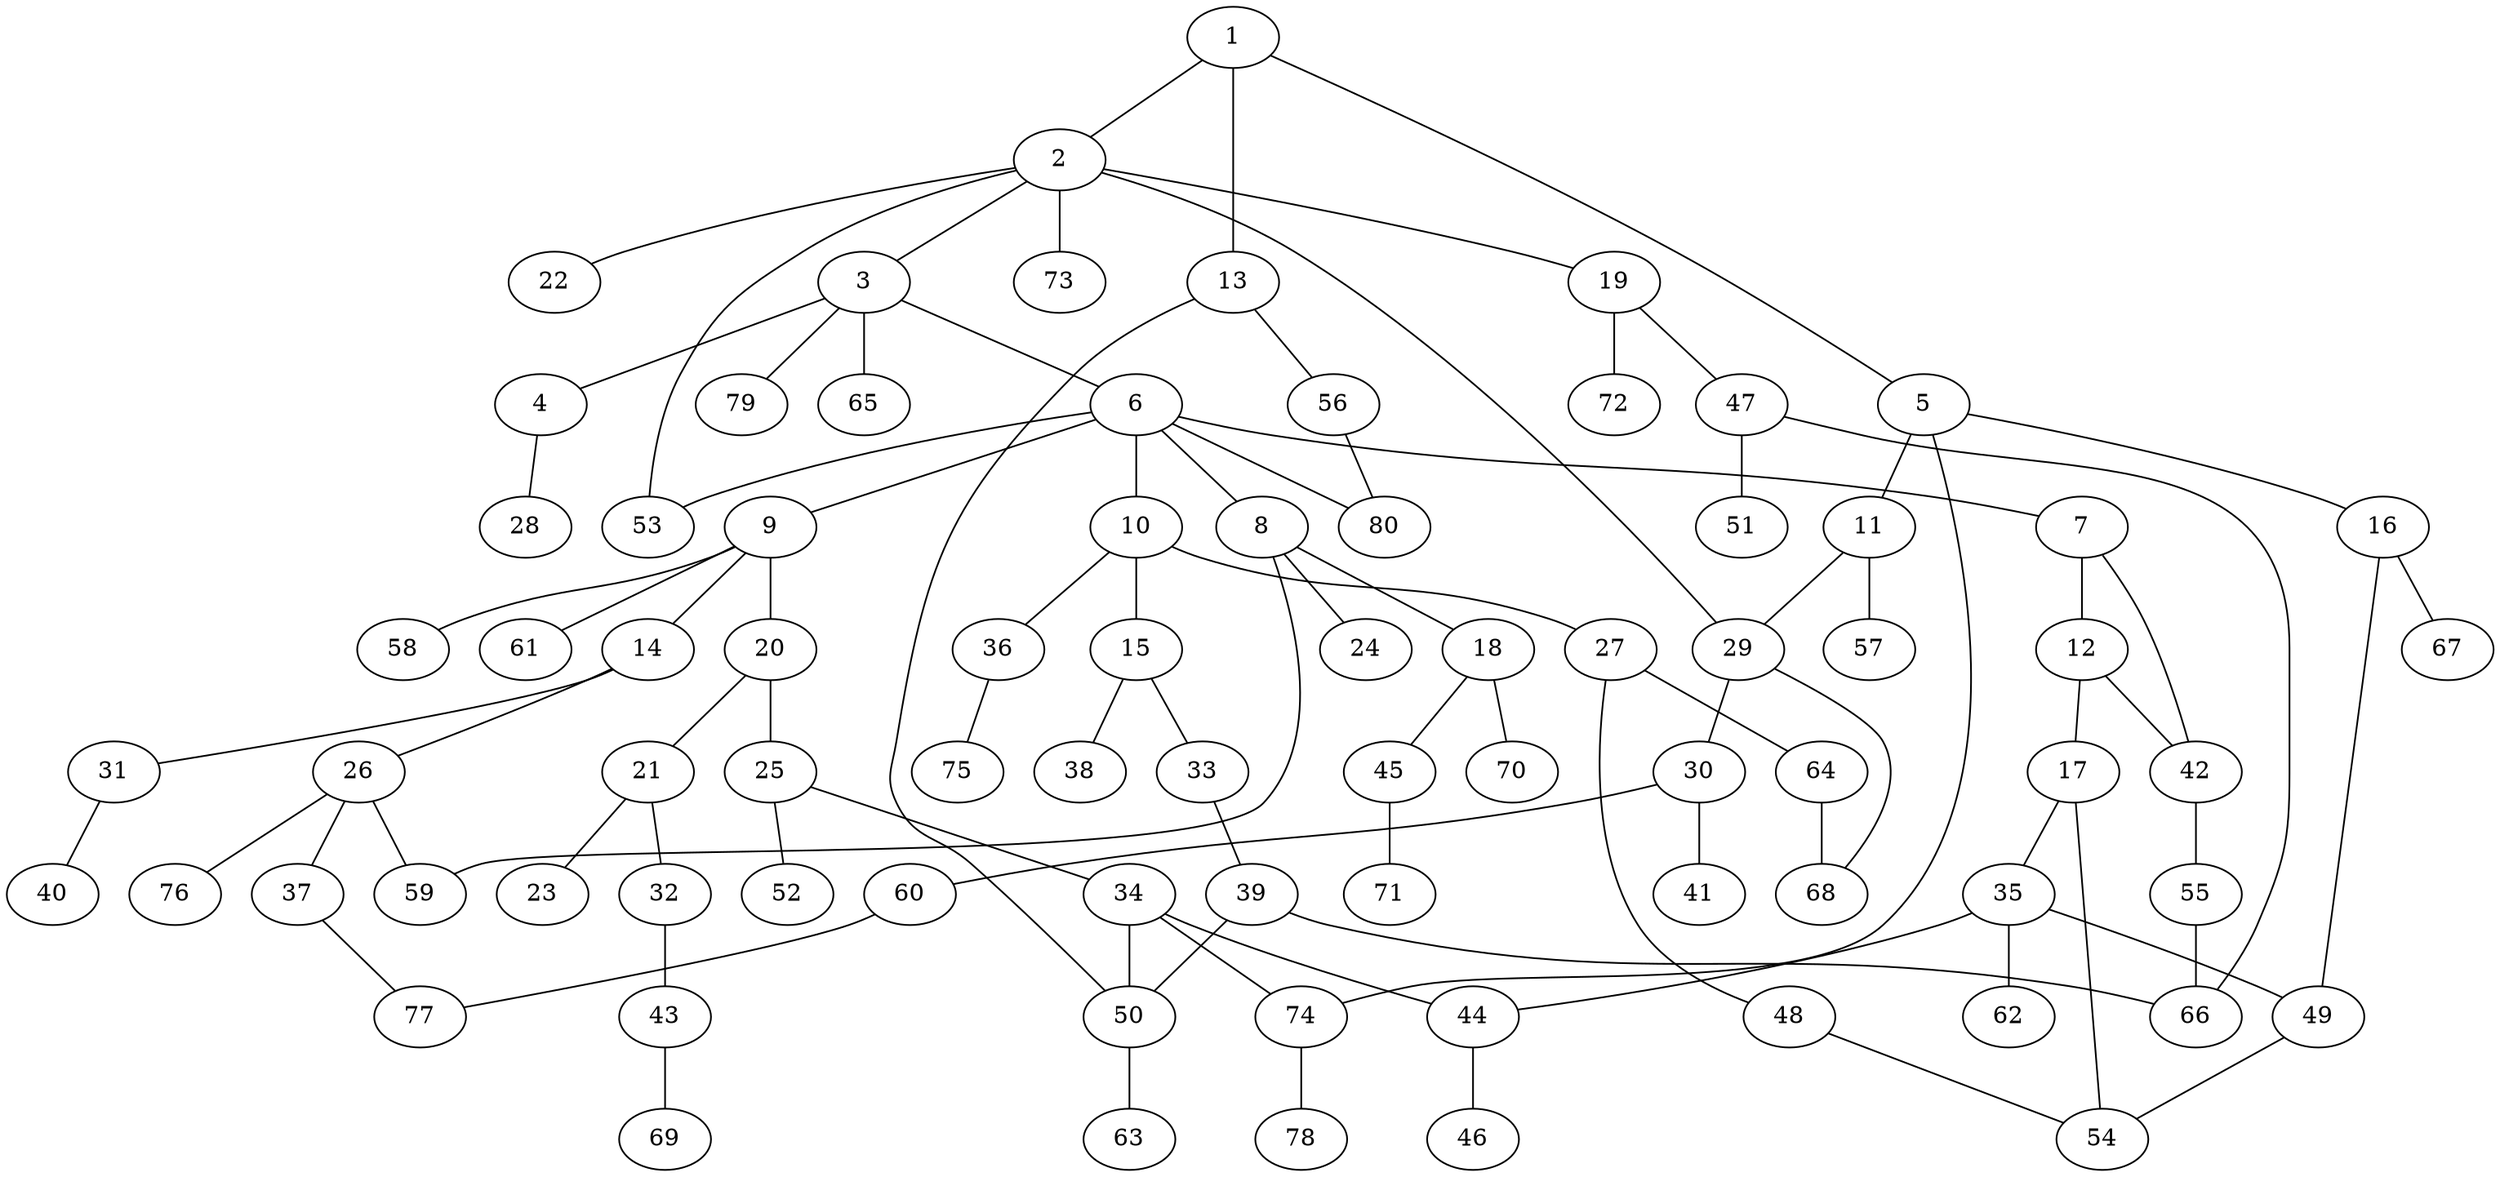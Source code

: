 graph graphname {1--2
1--5
1--13
2--3
2--19
2--22
2--29
2--53
2--73
3--4
3--6
3--65
3--79
4--28
5--11
5--16
5--74
6--7
6--8
6--9
6--10
6--53
6--80
7--12
7--42
8--18
8--24
8--59
9--14
9--20
9--58
9--61
10--15
10--27
10--36
11--29
11--57
12--17
12--42
13--50
13--56
14--26
14--31
15--33
15--38
16--49
16--67
17--35
17--54
18--45
18--70
19--47
19--72
20--21
20--25
21--23
21--32
25--34
25--52
26--37
26--59
26--76
27--48
27--64
29--30
29--68
30--41
30--60
31--40
32--43
33--39
34--44
34--50
34--74
35--44
35--49
35--62
36--75
37--77
39--50
39--66
42--55
43--69
44--46
45--71
47--51
47--66
48--54
49--54
50--63
55--66
56--80
60--77
64--68
74--78
}